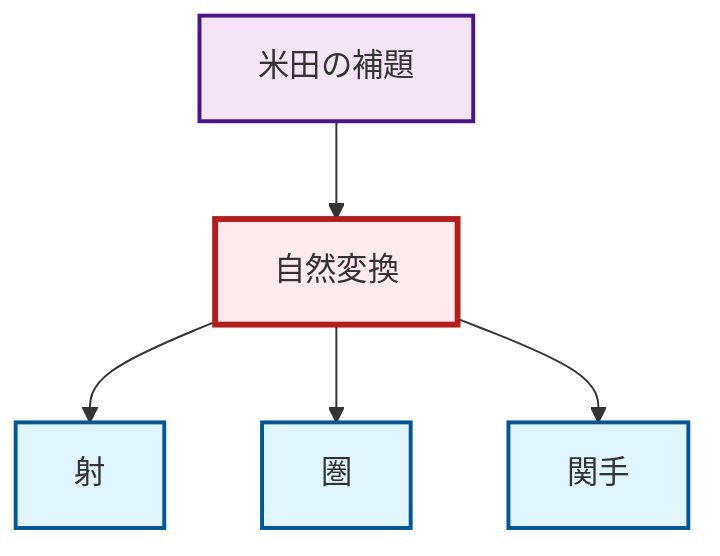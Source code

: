 graph TD
    classDef definition fill:#e1f5fe,stroke:#01579b,stroke-width:2px
    classDef theorem fill:#f3e5f5,stroke:#4a148c,stroke-width:2px
    classDef axiom fill:#fff3e0,stroke:#e65100,stroke-width:2px
    classDef example fill:#e8f5e9,stroke:#1b5e20,stroke-width:2px
    classDef current fill:#ffebee,stroke:#b71c1c,stroke-width:3px
    def-category["圏"]:::definition
    def-natural-transformation["自然変換"]:::definition
    def-morphism["射"]:::definition
    thm-yoneda["米田の補題"]:::theorem
    def-functor["関手"]:::definition
    thm-yoneda --> def-natural-transformation
    def-natural-transformation --> def-morphism
    def-natural-transformation --> def-category
    def-natural-transformation --> def-functor
    class def-natural-transformation current